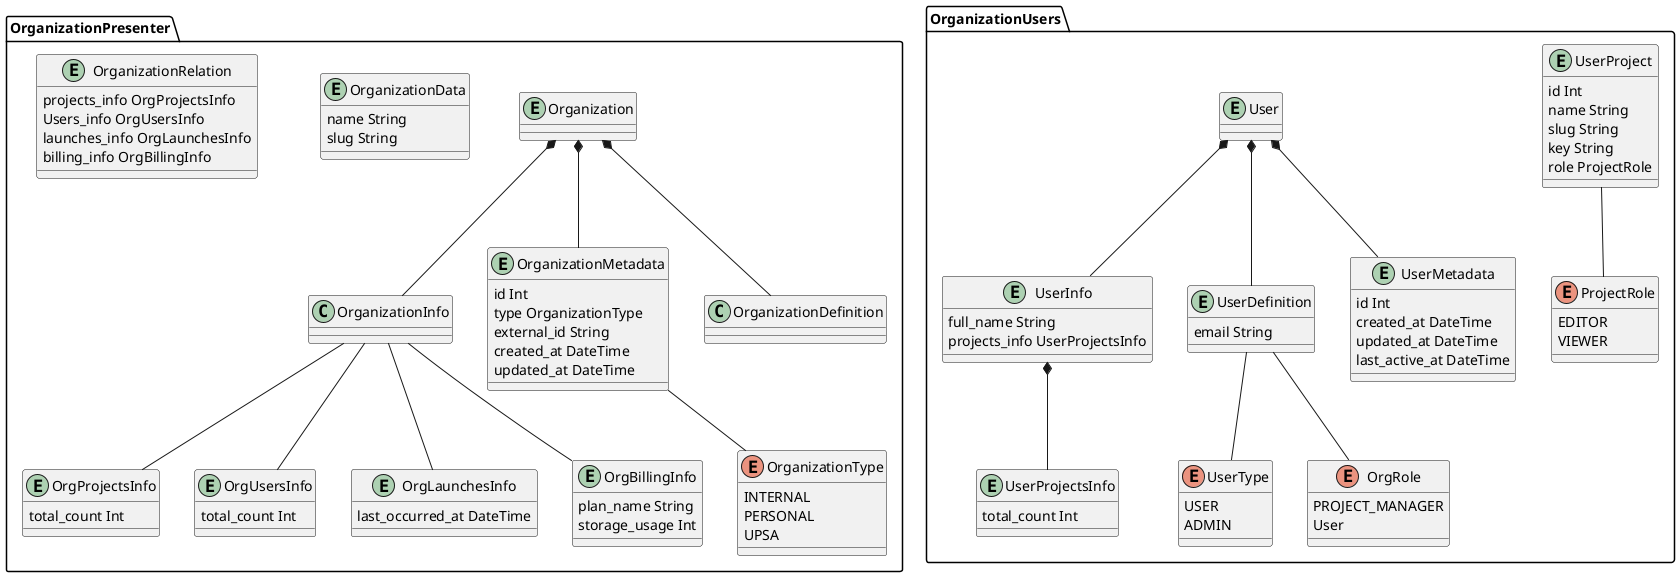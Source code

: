 ---
stoplight-id: dp15zhxks2i84
---

@startuml organizational-entities

package OrganizationPresenter {
  
  entity Organization
  
  entity OrganizationData {
    name String
    slug String
  }

  entity OrganizationMetadata {
    id Int
    type OrganizationType
    external_id String
    created_at DateTime
    updated_at DateTime
  }

  entity OrganizationRelation {
    projects_info OrgProjectsInfo
    Users_info OrgUsersInfo
    launches_info OrgLaunchesInfo
    billing_info OrgBillingInfo
  }

  entity OrgProjectsInfo {
    total_count Int
  }
  OrgProjectsInfo -up- OrganizationInfo

  entity OrgUsersInfo {
    total_count Int
  }
  OrgUsersInfo -up- OrganizationInfo

  entity OrgLaunchesInfo {
    last_occurred_at DateTime
  }
  OrgLaunchesInfo -up- OrganizationInfo

  entity OrgBillingInfo {
    plan_name String
    storage_usage Int
  }
  OrgBillingInfo -up- OrganizationInfo

  enum OrganizationType {
    INTERNAL
    PERSONAL
    UPSA
  }
  OrganizationMetadata -- OrganizationType

  Organization *-- OrganizationDefinition
  Organization *-- OrganizationMetadata
  Organization *-- OrganizationInfo



  
}

package OrganizationUsers {

  entity User

  entity UserDefinition {
    email String
  }
  UserDefinition -up-* User

  entity UserMetadata {
    id Int
    created_at DateTime
    updated_at DateTime
    last_active_at DateTime
  }
  UserMetadata -up-* User

  entity UserInfo {
    full_name String
    projects_info UserProjectsInfo
  }
  UserInfo -up-* User

  enum UserType {
    USER
    ADMIN
  }
  UserType -up- UserDefinition

  enum OrgRole {
    PROJECT_MANAGER
    User
  }
  OrgRole -up- UserDefinition

  entity UserProjectsInfo {
    total_count Int
  }
  UserProjectsInfo -up-* UserInfo

  entity UserProject {
    id Int
    name String
    slug String
    key String
    role ProjectRole
  }

  enum ProjectRole {
    EDITOR
    VIEWER
  }
  ProjectRole -up- UserProject
}

@enduml